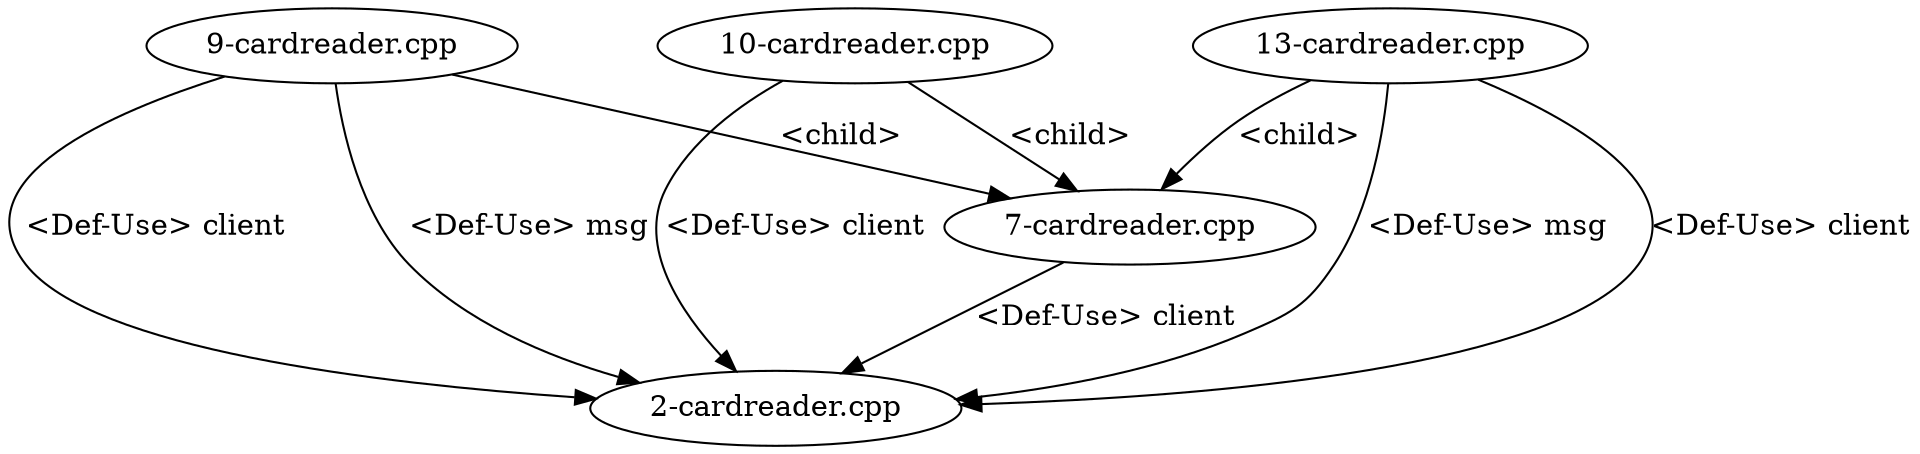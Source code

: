 digraph {
1 [label = "2-cardreader.cpp"];
2 [label = "7-cardreader.cpp"];
2 -> 1[label="<Def-Use> client"];
3 [label = "9-cardreader.cpp"];
3 -> 1[label="<Def-Use> client"];
3 -> 1[label="<Def-Use> msg"];
3 -> 2[label="<child>"];
4 [label = "10-cardreader.cpp"];
4 -> 1[label="<Def-Use> client"];
4 -> 2[label="<child>"];
5 [label = "13-cardreader.cpp"];
5 -> 1[label="<Def-Use> client"];
5 -> 2[label="<child>"];
5 -> 1[label="<Def-Use> msg"];
}